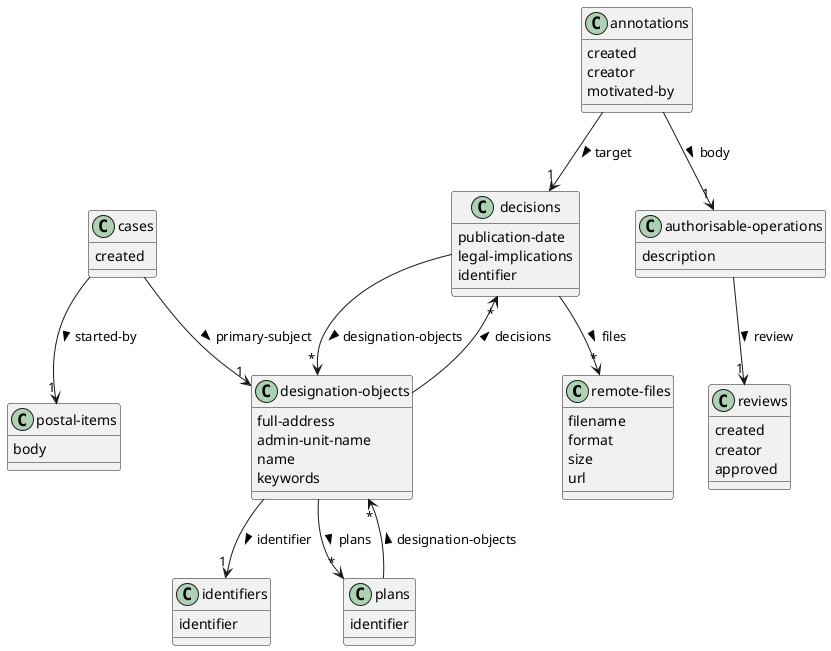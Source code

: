 @startuml
set namespaceSeparator none
class "remote-files"
"remote-files" : filename
"remote-files" : format
"remote-files" : size
"remote-files" : url
class "identifiers"
"identifiers" : identifier
class "annotations"
"annotations" : created
"annotations" : creator
"annotations" : motivated-by
"annotations" --> "1" "decisions" : target > 
"annotations" --> "1" "authorisable-operations" : body > 
class "reviews"
"reviews" : created
"reviews" : creator
"reviews" : approved
class "postal-items"
"postal-items" : body
class "authorisable-operations"
"authorisable-operations" : description
"authorisable-operations" --> "1" "reviews" : review > 
class "decisions"
"decisions" : publication-date
"decisions" : legal-implications
"decisions" : identifier
"decisions" --> "*" "designation-objects" : designation-objects > 
"decisions" --> "*" "remote-files" : files > 
class "plans"
"plans" : identifier
"plans" --> "*" "designation-objects" : designation-objects > 
class "cases"
"cases" : created
"cases" --> "1" "postal-items" : started-by > 
"cases" --> "1" "designation-objects" : primary-subject > 
class "designation-objects"
"designation-objects" : full-address
"designation-objects" : admin-unit-name
"designation-objects" : name
"designation-objects" : keywords
"designation-objects" --> "1" "identifiers" : identifier > 
"designation-objects" --> "*" "decisions" : decisions > 
"designation-objects" --> "*" "plans" : plans > 
@enduml
